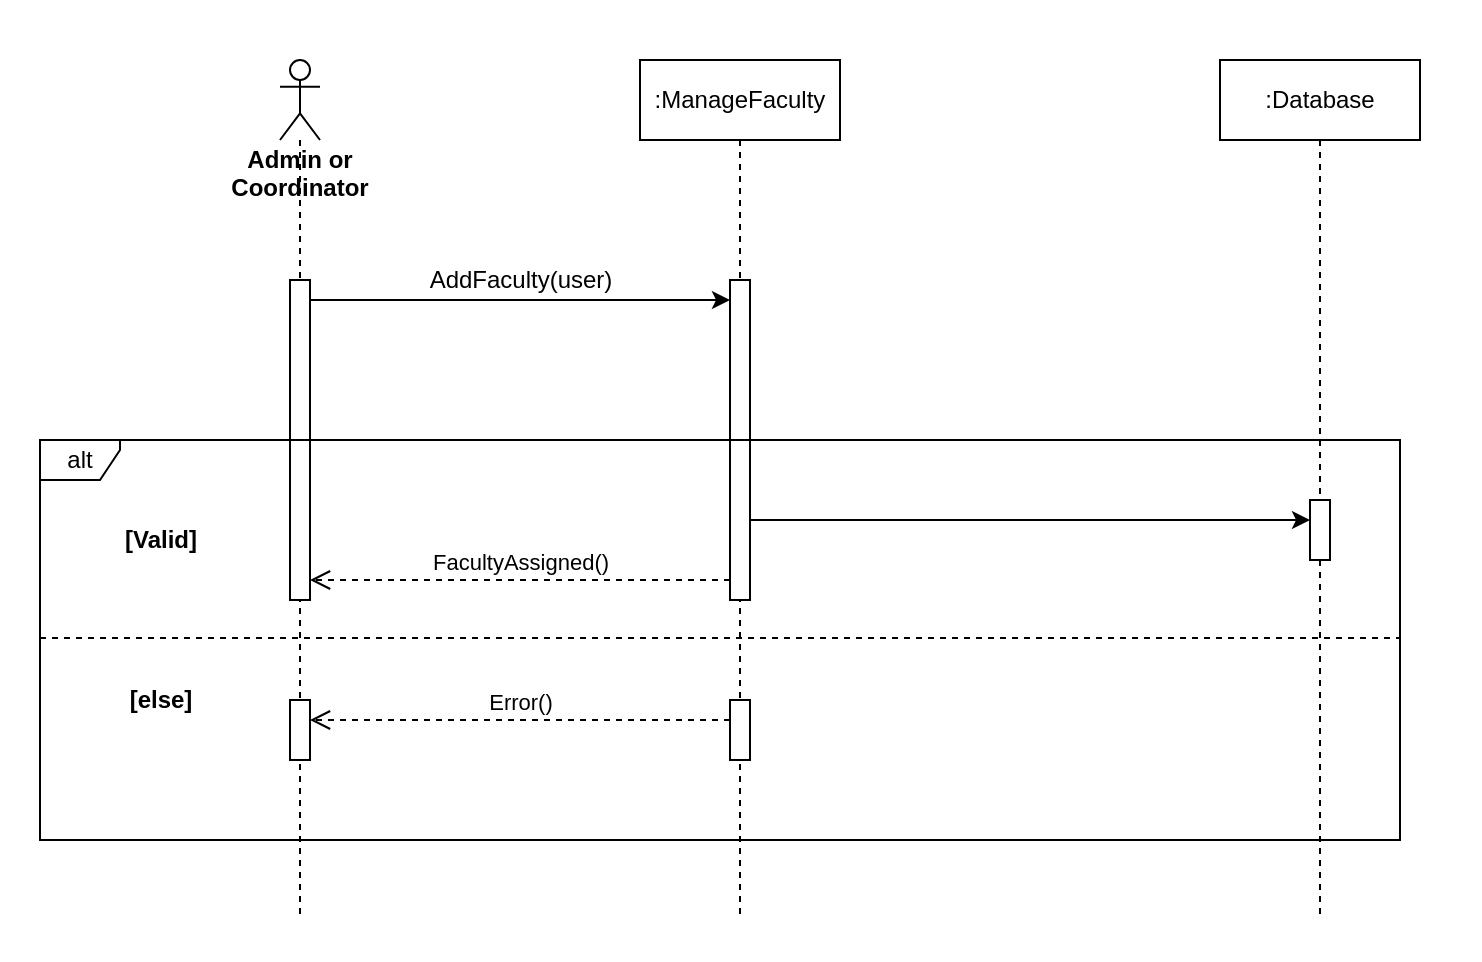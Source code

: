 <mxfile version="13.8.8" type="device"><diagram id="NI22ormORzAUOU53RGc2" name="Page-1"><mxGraphModel dx="1635" dy="908" grid="1" gridSize="10" guides="1" tooltips="1" connect="1" arrows="1" fold="1" page="1" pageScale="1" pageWidth="850" pageHeight="1100" math="0" shadow="0"><root><mxCell id="0"/><mxCell id="1" parent="0"/><mxCell id="laTy1KXRsjD6InLUc_pz-18" value="" style="rounded=0;whiteSpace=wrap;html=1;strokeColor=none;" parent="1" vertex="1"><mxGeometry x="30" y="60" width="740" height="480" as="geometry"/></mxCell><mxCell id="laTy1KXRsjD6InLUc_pz-1" value="&lt;b&gt;Admin or Coordinator&lt;/b&gt;" style="shape=umlLifeline;participant=umlActor;perimeter=lifelinePerimeter;whiteSpace=wrap;html=1;container=1;collapsible=0;recursiveResize=0;verticalAlign=top;spacingTop=36;outlineConnect=0;" parent="1" vertex="1"><mxGeometry x="170" y="90" width="20" height="430" as="geometry"/></mxCell><mxCell id="laTy1KXRsjD6InLUc_pz-4" value="" style="html=1;points=[];perimeter=orthogonalPerimeter;" parent="laTy1KXRsjD6InLUc_pz-1" vertex="1"><mxGeometry x="5" y="110" width="10" height="160" as="geometry"/></mxCell><mxCell id="laTy1KXRsjD6InLUc_pz-15" value="" style="html=1;points=[];perimeter=orthogonalPerimeter;" parent="laTy1KXRsjD6InLUc_pz-1" vertex="1"><mxGeometry x="5" y="320" width="10" height="30" as="geometry"/></mxCell><mxCell id="laTy1KXRsjD6InLUc_pz-2" value=":ManageFaculty" style="shape=umlLifeline;perimeter=lifelinePerimeter;whiteSpace=wrap;html=1;container=1;collapsible=0;recursiveResize=0;outlineConnect=0;" parent="1" vertex="1"><mxGeometry x="350" y="90" width="100" height="430" as="geometry"/></mxCell><mxCell id="laTy1KXRsjD6InLUc_pz-6" value="" style="html=1;points=[];perimeter=orthogonalPerimeter;" parent="laTy1KXRsjD6InLUc_pz-2" vertex="1"><mxGeometry x="45" y="110" width="10" height="160" as="geometry"/></mxCell><mxCell id="laTy1KXRsjD6InLUc_pz-16" value="" style="html=1;points=[];perimeter=orthogonalPerimeter;" parent="laTy1KXRsjD6InLUc_pz-2" vertex="1"><mxGeometry x="45" y="320" width="10" height="30" as="geometry"/></mxCell><mxCell id="laTy1KXRsjD6InLUc_pz-3" value=":Database" style="shape=umlLifeline;perimeter=lifelinePerimeter;whiteSpace=wrap;html=1;container=1;collapsible=0;recursiveResize=0;outlineConnect=0;" parent="1" vertex="1"><mxGeometry x="640" y="90" width="100" height="430" as="geometry"/></mxCell><mxCell id="laTy1KXRsjD6InLUc_pz-5" value="" style="endArrow=classic;html=1;" parent="1" source="laTy1KXRsjD6InLUc_pz-4" target="laTy1KXRsjD6InLUc_pz-6" edge="1"><mxGeometry width="50" height="50" relative="1" as="geometry"><mxPoint x="240" y="280" as="sourcePoint"/><mxPoint x="290" y="230" as="targetPoint"/><Array as="points"><mxPoint x="290" y="210"/></Array></mxGeometry></mxCell><mxCell id="laTy1KXRsjD6InLUc_pz-7" value="AddFaculty(user)" style="text;html=1;align=center;verticalAlign=middle;resizable=0;points=[];autosize=1;" parent="1" vertex="1"><mxGeometry x="235" y="190" width="110" height="20" as="geometry"/></mxCell><mxCell id="laTy1KXRsjD6InLUc_pz-8" value="alt" style="shape=umlFrame;whiteSpace=wrap;html=1;width=40;height=20;" parent="1" vertex="1"><mxGeometry x="50" y="280" width="680" height="200" as="geometry"/></mxCell><mxCell id="laTy1KXRsjD6InLUc_pz-9" value="" style="endArrow=none;dashed=1;html=1;entryX=1;entryY=0.495;entryDx=0;entryDy=0;entryPerimeter=0;exitX=0;exitY=0.495;exitDx=0;exitDy=0;exitPerimeter=0;" parent="1" source="laTy1KXRsjD6InLUc_pz-8" target="laTy1KXRsjD6InLUc_pz-8" edge="1"><mxGeometry width="50" height="50" relative="1" as="geometry"><mxPoint x="200" y="450" as="sourcePoint"/><mxPoint x="250" y="400" as="targetPoint"/></mxGeometry></mxCell><mxCell id="laTy1KXRsjD6InLUc_pz-10" value="&lt;b&gt;[Valid]&lt;/b&gt;" style="text;html=1;align=center;verticalAlign=middle;resizable=0;points=[];autosize=1;" parent="1" vertex="1"><mxGeometry x="85" y="320" width="50" height="20" as="geometry"/></mxCell><mxCell id="laTy1KXRsjD6InLUc_pz-11" value="&lt;b&gt;[else]&lt;/b&gt;" style="text;html=1;align=center;verticalAlign=middle;resizable=0;points=[];autosize=1;" parent="1" vertex="1"><mxGeometry x="85" y="400" width="50" height="20" as="geometry"/></mxCell><mxCell id="laTy1KXRsjD6InLUc_pz-12" value="" style="html=1;points=[];perimeter=orthogonalPerimeter;" parent="1" vertex="1"><mxGeometry x="685" y="310" width="10" height="30" as="geometry"/></mxCell><mxCell id="laTy1KXRsjD6InLUc_pz-13" value="" style="endArrow=classic;html=1;" parent="1" source="laTy1KXRsjD6InLUc_pz-6" target="laTy1KXRsjD6InLUc_pz-12" edge="1"><mxGeometry width="50" height="50" relative="1" as="geometry"><mxPoint x="470" y="360" as="sourcePoint"/><mxPoint x="520" y="310" as="targetPoint"/><Array as="points"><mxPoint x="550" y="320"/></Array></mxGeometry></mxCell><mxCell id="laTy1KXRsjD6InLUc_pz-14" value="FacultyAssigned()" style="html=1;verticalAlign=bottom;endArrow=open;dashed=1;endSize=8;" parent="1" source="laTy1KXRsjD6InLUc_pz-6" target="laTy1KXRsjD6InLUc_pz-4" edge="1"><mxGeometry relative="1" as="geometry"><mxPoint x="370" y="340" as="sourcePoint"/><mxPoint x="190" y="280" as="targetPoint"/><Array as="points"><mxPoint x="290" y="350"/></Array></mxGeometry></mxCell><mxCell id="laTy1KXRsjD6InLUc_pz-17" value="Error()" style="html=1;verticalAlign=bottom;endArrow=open;dashed=1;endSize=8;" parent="1" source="laTy1KXRsjD6InLUc_pz-16" target="laTy1KXRsjD6InLUc_pz-15" edge="1"><mxGeometry relative="1" as="geometry"><mxPoint x="380" y="420" as="sourcePoint"/><mxPoint x="210" y="421" as="targetPoint"/><Array as="points"><mxPoint x="290" y="420"/></Array></mxGeometry></mxCell></root></mxGraphModel></diagram></mxfile>